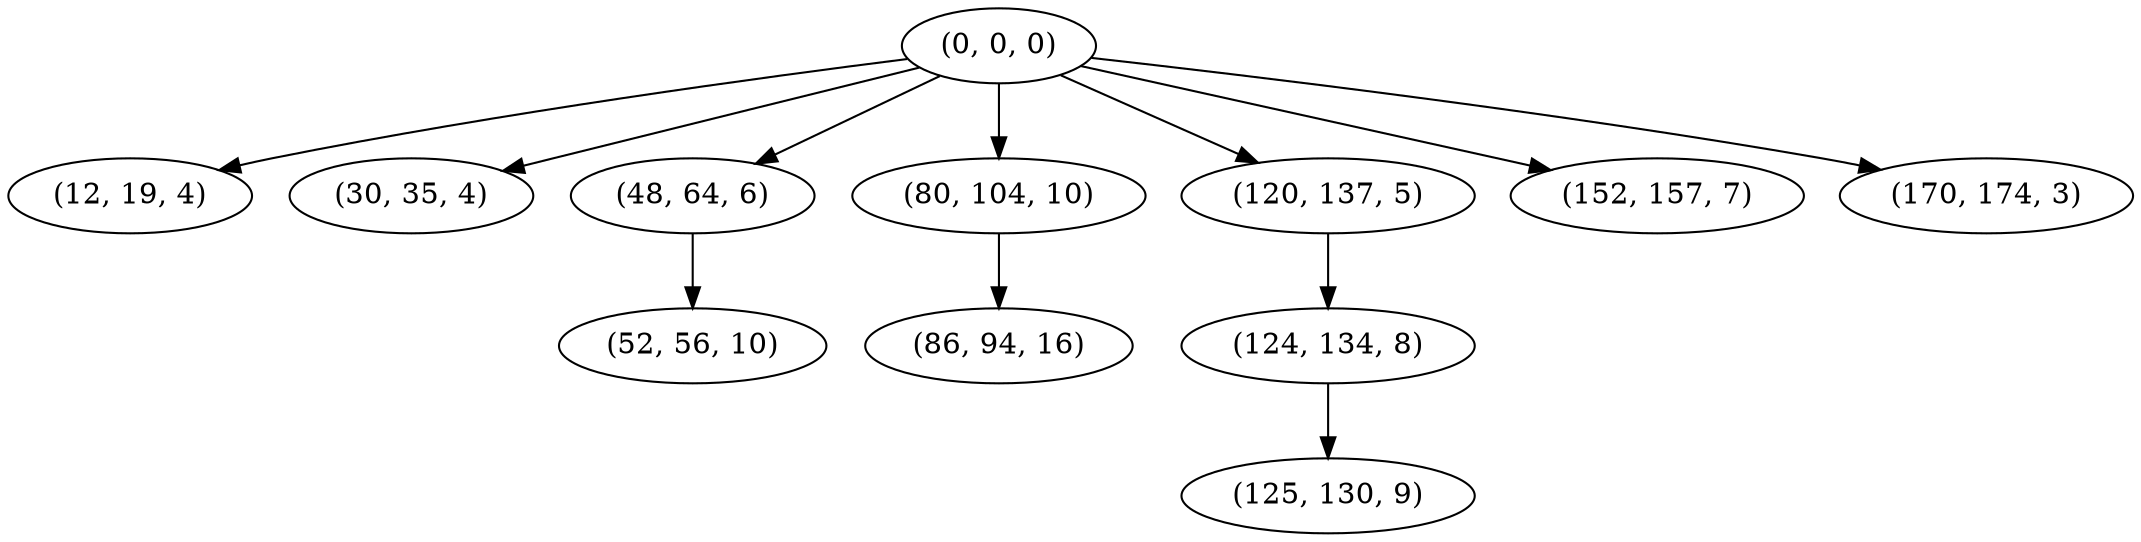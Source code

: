 digraph tree {
    "(0, 0, 0)";
    "(12, 19, 4)";
    "(30, 35, 4)";
    "(48, 64, 6)";
    "(52, 56, 10)";
    "(80, 104, 10)";
    "(86, 94, 16)";
    "(120, 137, 5)";
    "(124, 134, 8)";
    "(125, 130, 9)";
    "(152, 157, 7)";
    "(170, 174, 3)";
    "(0, 0, 0)" -> "(12, 19, 4)";
    "(0, 0, 0)" -> "(30, 35, 4)";
    "(0, 0, 0)" -> "(48, 64, 6)";
    "(0, 0, 0)" -> "(80, 104, 10)";
    "(0, 0, 0)" -> "(120, 137, 5)";
    "(0, 0, 0)" -> "(152, 157, 7)";
    "(0, 0, 0)" -> "(170, 174, 3)";
    "(48, 64, 6)" -> "(52, 56, 10)";
    "(80, 104, 10)" -> "(86, 94, 16)";
    "(120, 137, 5)" -> "(124, 134, 8)";
    "(124, 134, 8)" -> "(125, 130, 9)";
}
